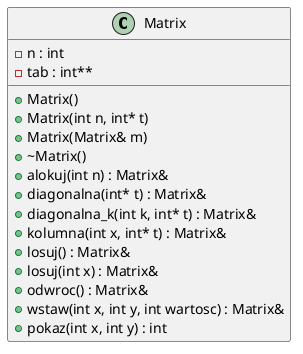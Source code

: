 @startuml inline_umlgraph_1.png
class Matrix {
-n : int
-tab : int**
+Matrix()
+Matrix(int n, int* t)
+Matrix(Matrix& m)
+~Matrix()
+alokuj(int n) : Matrix&
+diagonalna(int* t) : Matrix&
+diagonalna_k(int k, int* t) : Matrix&
+kolumna(int x, int* t) : Matrix&
+losuj() : Matrix&
+losuj(int x) : Matrix&
+odwroc() : Matrix&
+wstaw(int x, int y, int wartosc) : Matrix&
+pokaz(int x, int y) : int

}
@enduml
